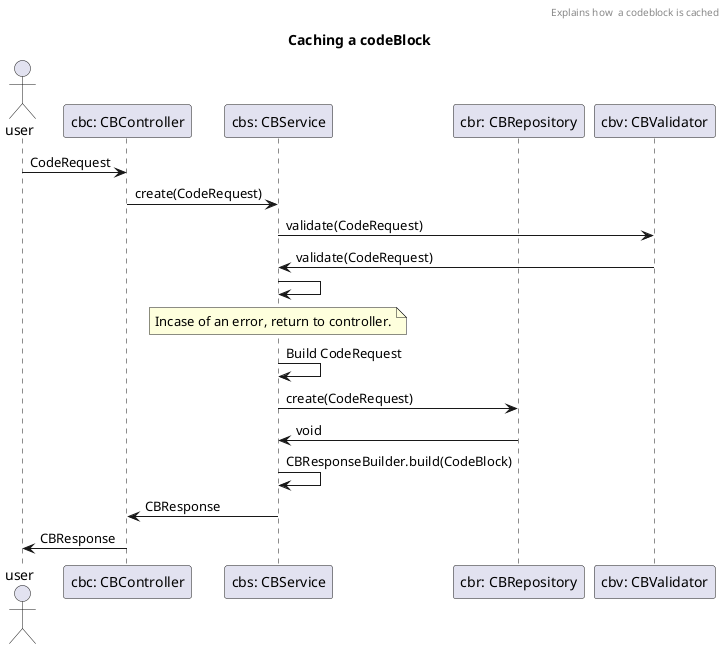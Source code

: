 @startuml

    actor user
    participant "cbc: CBController" as cbc
    participant "cbs: CBService" as cbs
        participant "cbr: CBRepository" as cbr
    participant "cbv: CBValidator" as cbv


    user -> cbc: CodeRequest

    title Caching a codeBlock
    header
    Explains how  a codeblock is cached
    endheader

    cbc->cbs: create(CodeRequest)
    cbs->cbv: validate(CodeRequest)
    cbs<-cbv: validate(CodeRequest)
    cbs->cbs:
            note over cbs
                Incase of an error, return to controller.
            end note
    cbs->cbs: Build CodeRequest
    cbs->cbr: create(CodeRequest)
    cbr->cbs: void
    cbs->cbs: CBResponseBuilder.build(CodeBlock)
    cbc<-cbs: CBResponse
    user<-cbc: CBResponse



    @enduml